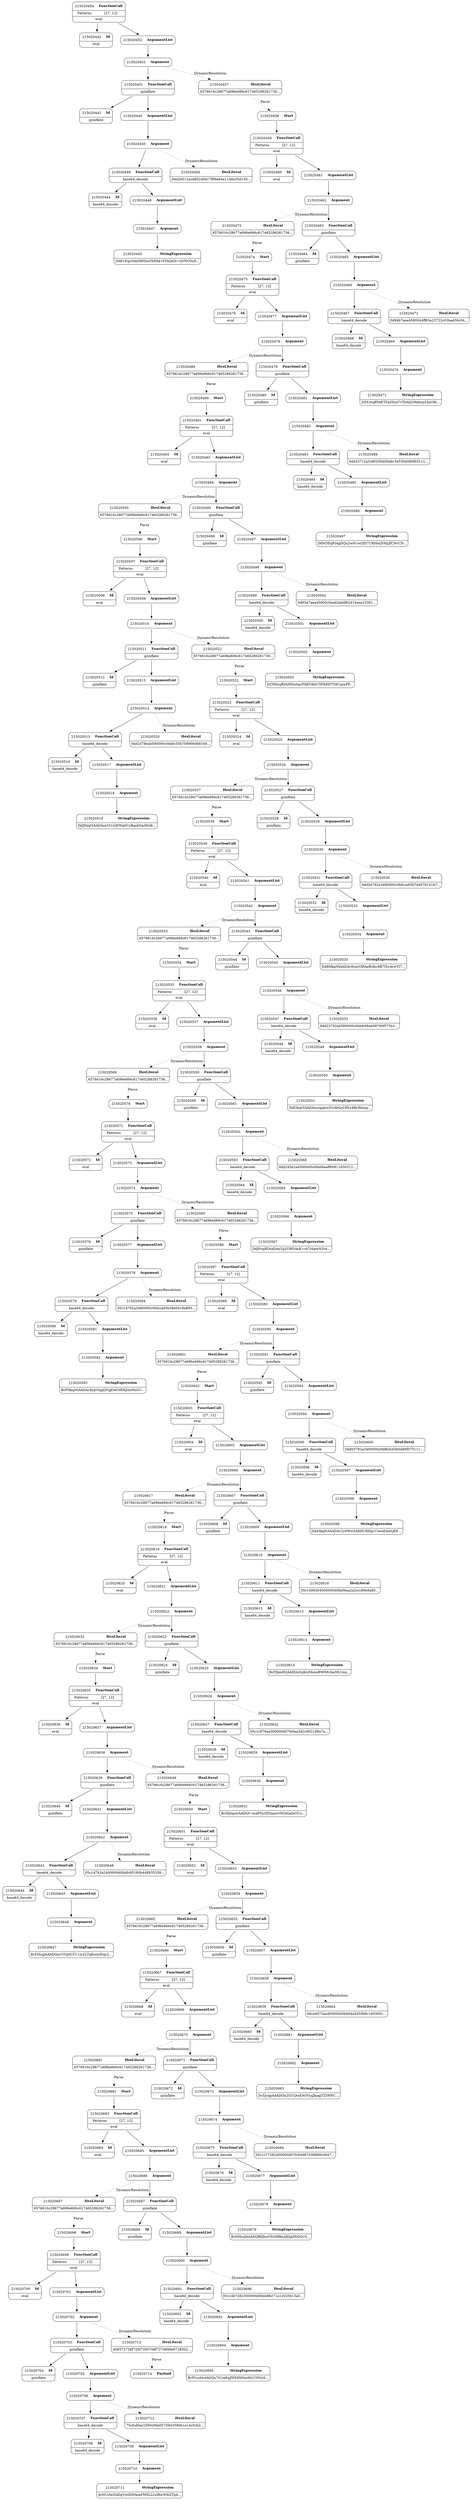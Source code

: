 digraph ast {
node [shape=none];
215020688 [label=<<TABLE border='1' cellspacing='0' cellpadding='10' style='rounded' ><TR><TD border='0'>215020688</TD><TD border='0'><B>Id</B></TD></TR><HR/><TR><TD border='0' cellpadding='5' colspan='2'>gzinflate</TD></TR></TABLE>>];
215020689 [label=<<TABLE border='1' cellspacing='0' cellpadding='10' style='rounded' ><TR><TD border='0'>215020689</TD><TD border='0'><B>ArgumentList</B></TD></TR></TABLE>>];
215020689 -> 215020690 [weight=2];
215020690 [label=<<TABLE border='1' cellspacing='0' cellpadding='10' style='rounded' ><TR><TD border='0'>215020690</TD><TD border='0'><B>Argument</B></TD></TR></TABLE>>];
215020690 -> 215020691 [weight=2];
215020690 -> 215020696 [style=dotted,label=DynamicResolution];
215020691 [label=<<TABLE border='1' cellspacing='0' cellpadding='10' style='rounded' ><TR><TD border='0'>215020691</TD><TD border='0'><B>FunctionCall</B></TD></TR><HR/><TR><TD border='0' cellpadding='5' colspan='2'>base64_decode</TD></TR></TABLE>>];
215020691 -> 215020692 [weight=2];
215020691 -> 215020693 [weight=2];
215020692 [label=<<TABLE border='1' cellspacing='0' cellpadding='10' style='rounded' ><TR><TD border='0'>215020692</TD><TD border='0'><B>Id</B></TD></TR><HR/><TR><TD border='0' cellpadding='5' colspan='2'>base64_decode</TD></TR></TABLE>>];
215020693 [label=<<TABLE border='1' cellspacing='0' cellpadding='10' style='rounded' ><TR><TD border='0'>215020693</TD><TD border='0'><B>ArgumentList</B></TD></TR></TABLE>>];
215020693 -> 215020694 [weight=2];
215020694 [label=<<TABLE border='1' cellspacing='0' cellpadding='10' style='rounded' ><TR><TD border='0'>215020694</TD><TD border='0'><B>Argument</B></TD></TR></TABLE>>];
215020694 -> 215020695 [weight=2];
215020695 [label=<<TABLE border='1' cellspacing='0' cellpadding='10' style='rounded' ><TR><TD border='0'>215020695</TD><TD border='0'><B>StringExpression</B></TD></TR><HR/><TR><TD border='0' cellpadding='5' colspan='2'>BcFLcoIwAADQu7iCcaEgJWE6XfAxiHyUSIGy6...</TD></TR></TABLE>>];
215020696 [label=<<TABLE border='1' cellspacing='0' cellpadding='10' style='rounded' ><TR><TD border='0'>215020696</TD><TD border='0'><B>HexLiteral</B></TD></TR><HR/><TR><TD border='0' cellpadding='5' colspan='2'>05c14b7282300000d0bbb88271a12025613a5...</TD></TR></TABLE>>];
215020697 [label=<<TABLE border='1' cellspacing='0' cellpadding='10' style='rounded' ><TR><TD border='0'>215020697</TD><TD border='0'><B>HexLiteral</B></TD></TR><HR/><TR><TD border='0' cellpadding='5' colspan='2'>6576616c28677a696e666c617465286261736...</TD></TR></TABLE>>];
215020697 -> 215020698 [style=dotted,label=Parse];
215020698 [label=<<TABLE border='1' cellspacing='0' cellpadding='10' style='rounded' ><TR><TD border='0'>215020698</TD><TD border='0'><B>Start</B></TD></TR></TABLE>>];
215020698 -> 215020699 [weight=2];
215020699 [label=<<TABLE border='1' cellspacing='0' cellpadding='10' style='rounded' ><TR><TD border='0'>215020699</TD><TD border='0'><B>FunctionCall</B></TD></TR><HR/><TR><TD border='0' cellpadding='5'>Patterns</TD><TD border='0' cellpadding='5'>[27, 12]</TD></TR><HR/><TR><TD border='0' cellpadding='5' colspan='2'>eval</TD></TR></TABLE>>];
215020699 -> 215020700 [weight=2];
215020699 -> 215020701 [weight=2];
215020700 [label=<<TABLE border='1' cellspacing='0' cellpadding='10' style='rounded' ><TR><TD border='0'>215020700</TD><TD border='0'><B>Id</B></TD></TR><HR/><TR><TD border='0' cellpadding='5' colspan='2'>eval</TD></TR></TABLE>>];
215020701 [label=<<TABLE border='1' cellspacing='0' cellpadding='10' style='rounded' ><TR><TD border='0'>215020701</TD><TD border='0'><B>ArgumentList</B></TD></TR></TABLE>>];
215020701 -> 215020702 [weight=2];
215020702 [label=<<TABLE border='1' cellspacing='0' cellpadding='10' style='rounded' ><TR><TD border='0'>215020702</TD><TD border='0'><B>Argument</B></TD></TR></TABLE>>];
215020702 -> 215020703 [weight=2];
215020702 -> 215020713 [style=dotted,label=DynamicResolution];
215020703 [label=<<TABLE border='1' cellspacing='0' cellpadding='10' style='rounded' ><TR><TD border='0'>215020703</TD><TD border='0'><B>FunctionCall</B></TD></TR><HR/><TR><TD border='0' cellpadding='5' colspan='2'>gzinflate</TD></TR></TABLE>>];
215020703 -> 215020704 [weight=2];
215020703 -> 215020705 [weight=2];
215020672 [label=<<TABLE border='1' cellspacing='0' cellpadding='10' style='rounded' ><TR><TD border='0'>215020672</TD><TD border='0'><B>Id</B></TD></TR><HR/><TR><TD border='0' cellpadding='5' colspan='2'>gzinflate</TD></TR></TABLE>>];
215020673 [label=<<TABLE border='1' cellspacing='0' cellpadding='10' style='rounded' ><TR><TD border='0'>215020673</TD><TD border='0'><B>ArgumentList</B></TD></TR></TABLE>>];
215020673 -> 215020674 [weight=2];
215020674 [label=<<TABLE border='1' cellspacing='0' cellpadding='10' style='rounded' ><TR><TD border='0'>215020674</TD><TD border='0'><B>Argument</B></TD></TR></TABLE>>];
215020674 -> 215020675 [weight=2];
215020674 -> 215020680 [style=dotted,label=DynamicResolution];
215020675 [label=<<TABLE border='1' cellspacing='0' cellpadding='10' style='rounded' ><TR><TD border='0'>215020675</TD><TD border='0'><B>FunctionCall</B></TD></TR><HR/><TR><TD border='0' cellpadding='5' colspan='2'>base64_decode</TD></TR></TABLE>>];
215020675 -> 215020676 [weight=2];
215020675 -> 215020677 [weight=2];
215020676 [label=<<TABLE border='1' cellspacing='0' cellpadding='10' style='rounded' ><TR><TD border='0'>215020676</TD><TD border='0'><B>Id</B></TD></TR><HR/><TR><TD border='0' cellpadding='5' colspan='2'>base64_decode</TD></TR></TABLE>>];
215020677 [label=<<TABLE border='1' cellspacing='0' cellpadding='10' style='rounded' ><TR><TD border='0'>215020677</TD><TD border='0'><B>ArgumentList</B></TD></TR></TABLE>>];
215020677 -> 215020678 [weight=2];
215020678 [label=<<TABLE border='1' cellspacing='0' cellpadding='10' style='rounded' ><TR><TD border='0'>215020678</TD><TD border='0'><B>Argument</B></TD></TR></TABLE>>];
215020678 -> 215020679 [weight=2];
215020679 [label=<<TABLE border='1' cellspacing='0' cellpadding='10' style='rounded' ><TR><TD border='0'>215020679</TD><TD border='0'><B>StringExpression</B></TD></TR><HR/><TR><TD border='0' cellpadding='5' colspan='2'>BcHHcoJAAADQf8lJhwOIuMBkcljKIgiMiDQvG...</TD></TR></TABLE>>];
215020680 [label=<<TABLE border='1' cellspacing='0' cellpadding='10' style='rounded' ><TR><TD border='0'>215020680</TD><TD border='0'><B>HexLiteral</B></TD></TR><HR/><TR><TD border='0' cellpadding='5' colspan='2'>05c1c77282400000d07fc949870388b8c0647...</TD></TR></TABLE>>];
215020681 [label=<<TABLE border='1' cellspacing='0' cellpadding='10' style='rounded' ><TR><TD border='0'>215020681</TD><TD border='0'><B>HexLiteral</B></TD></TR><HR/><TR><TD border='0' cellpadding='5' colspan='2'>6576616c28677a696e666c617465286261736...</TD></TR></TABLE>>];
215020681 -> 215020682 [style=dotted,label=Parse];
215020682 [label=<<TABLE border='1' cellspacing='0' cellpadding='10' style='rounded' ><TR><TD border='0'>215020682</TD><TD border='0'><B>Start</B></TD></TR></TABLE>>];
215020682 -> 215020683 [weight=2];
215020683 [label=<<TABLE border='1' cellspacing='0' cellpadding='10' style='rounded' ><TR><TD border='0'>215020683</TD><TD border='0'><B>FunctionCall</B></TD></TR><HR/><TR><TD border='0' cellpadding='5'>Patterns</TD><TD border='0' cellpadding='5'>[27, 12]</TD></TR><HR/><TR><TD border='0' cellpadding='5' colspan='2'>eval</TD></TR></TABLE>>];
215020683 -> 215020684 [weight=2];
215020683 -> 215020685 [weight=2];
215020684 [label=<<TABLE border='1' cellspacing='0' cellpadding='10' style='rounded' ><TR><TD border='0'>215020684</TD><TD border='0'><B>Id</B></TD></TR><HR/><TR><TD border='0' cellpadding='5' colspan='2'>eval</TD></TR></TABLE>>];
215020685 [label=<<TABLE border='1' cellspacing='0' cellpadding='10' style='rounded' ><TR><TD border='0'>215020685</TD><TD border='0'><B>ArgumentList</B></TD></TR></TABLE>>];
215020685 -> 215020686 [weight=2];
215020686 [label=<<TABLE border='1' cellspacing='0' cellpadding='10' style='rounded' ><TR><TD border='0'>215020686</TD><TD border='0'><B>Argument</B></TD></TR></TABLE>>];
215020686 -> 215020687 [weight=2];
215020686 -> 215020697 [style=dotted,label=DynamicResolution];
215020687 [label=<<TABLE border='1' cellspacing='0' cellpadding='10' style='rounded' ><TR><TD border='0'>215020687</TD><TD border='0'><B>FunctionCall</B></TD></TR><HR/><TR><TD border='0' cellpadding='5' colspan='2'>gzinflate</TD></TR></TABLE>>];
215020687 -> 215020688 [weight=2];
215020687 -> 215020689 [weight=2];
215020704 [label=<<TABLE border='1' cellspacing='0' cellpadding='10' style='rounded' ><TR><TD border='0'>215020704</TD><TD border='0'><B>Id</B></TD></TR><HR/><TR><TD border='0' cellpadding='5' colspan='2'>gzinflate</TD></TR></TABLE>>];
215020705 [label=<<TABLE border='1' cellspacing='0' cellpadding='10' style='rounded' ><TR><TD border='0'>215020705</TD><TD border='0'><B>ArgumentList</B></TD></TR></TABLE>>];
215020705 -> 215020706 [weight=2];
215020706 [label=<<TABLE border='1' cellspacing='0' cellpadding='10' style='rounded' ><TR><TD border='0'>215020706</TD><TD border='0'><B>Argument</B></TD></TR></TABLE>>];
215020706 -> 215020707 [weight=2];
215020706 -> 215020712 [style=dotted,label=DynamicResolution];
215020707 [label=<<TABLE border='1' cellspacing='0' cellpadding='10' style='rounded' ><TR><TD border='0'>215020707</TD><TD border='0'><B>FunctionCall</B></TD></TR><HR/><TR><TD border='0' cellpadding='5' colspan='2'>base64_decode</TD></TR></TABLE>>];
215020707 -> 215020708 [weight=2];
215020707 -> 215020709 [weight=2];
215020708 [label=<<TABLE border='1' cellspacing='0' cellpadding='10' style='rounded' ><TR><TD border='0'>215020708</TD><TD border='0'><B>Id</B></TD></TR><HR/><TR><TD border='0' cellpadding='5' colspan='2'>base64_decode</TD></TR></TABLE>>];
215020709 [label=<<TABLE border='1' cellspacing='0' cellpadding='10' style='rounded' ><TR><TD border='0'>215020709</TD><TD border='0'><B>ArgumentList</B></TD></TR></TABLE>>];
215020709 -> 215020710 [weight=2];
215020710 [label=<<TABLE border='1' cellspacing='0' cellpadding='10' style='rounded' ><TR><TD border='0'>215020710</TD><TD border='0'><B>Argument</B></TD></TR></TABLE>>];
215020710 -> 215020711 [weight=2];
215020711 [label=<<TABLE border='1' cellspacing='0' cellpadding='10' style='rounded' ><TR><TD border='0'>215020711</TD><TD border='0'><B>StringExpression</B></TD></TR><HR/><TR><TD border='0' cellpadding='5' colspan='2'>dcNCsIwDADgVwlDWAseFMXLLruIRwW9iZTp4...</TD></TR></TABLE>>];
215020712 [label=<<TABLE border='1' cellspacing='0' cellpadding='10' style='rounded' ><TR><TD border='0'>215020712</TD><TD border='0'><B>HexLiteral</B></TD></TR><HR/><TR><TD border='0' cellpadding='5' colspan='2'>75cfcd0ac2300c00e0570943580b1e14c5cb2...</TD></TR></TABLE>>];
215020713 [label=<<TABLE border='1' cellspacing='0' cellpadding='10' style='rounded' ><TR><TD border='0'>215020713</TD><TD border='0'><B>HexLiteral</B></TD></TR><HR/><TR><TD border='0' cellpadding='5' colspan='2'>406572726f725f7265706f7274696e6728302...</TD></TR></TABLE>>];
215020713 -> 215020714 [style=dotted,label=Parse];
215020714 [label=<<TABLE border='1' cellspacing='0' cellpadding='10' style='rounded' ><TR><TD border='0'>215020714</TD><TD border='0'><B>Payload</B></TD></TR></TABLE>>];
215020624 [label=<<TABLE border='1' cellspacing='0' cellpadding='10' style='rounded' ><TR><TD border='0'>215020624</TD><TD border='0'><B>Id</B></TD></TR><HR/><TR><TD border='0' cellpadding='5' colspan='2'>gzinflate</TD></TR></TABLE>>];
215020625 [label=<<TABLE border='1' cellspacing='0' cellpadding='10' style='rounded' ><TR><TD border='0'>215020625</TD><TD border='0'><B>ArgumentList</B></TD></TR></TABLE>>];
215020625 -> 215020626 [weight=2];
215020626 [label=<<TABLE border='1' cellspacing='0' cellpadding='10' style='rounded' ><TR><TD border='0'>215020626</TD><TD border='0'><B>Argument</B></TD></TR></TABLE>>];
215020626 -> 215020627 [weight=2];
215020626 -> 215020632 [style=dotted,label=DynamicResolution];
215020627 [label=<<TABLE border='1' cellspacing='0' cellpadding='10' style='rounded' ><TR><TD border='0'>215020627</TD><TD border='0'><B>FunctionCall</B></TD></TR><HR/><TR><TD border='0' cellpadding='5' colspan='2'>base64_decode</TD></TR></TABLE>>];
215020627 -> 215020628 [weight=2];
215020627 -> 215020629 [weight=2];
215020628 [label=<<TABLE border='1' cellspacing='0' cellpadding='10' style='rounded' ><TR><TD border='0'>215020628</TD><TD border='0'><B>Id</B></TD></TR><HR/><TR><TD border='0' cellpadding='5' colspan='2'>base64_decode</TD></TR></TABLE>>];
215020629 [label=<<TABLE border='1' cellspacing='0' cellpadding='10' style='rounded' ><TR><TD border='0'>215020629</TD><TD border='0'><B>ArgumentList</B></TD></TR></TABLE>>];
215020629 -> 215020630 [weight=2];
215020630 [label=<<TABLE border='1' cellspacing='0' cellpadding='10' style='rounded' ><TR><TD border='0'>215020630</TD><TD border='0'><B>Argument</B></TD></TR></TABLE>>];
215020630 -> 215020631 [weight=2];
215020631 [label=<<TABLE border='1' cellspacing='0' cellpadding='10' style='rounded' ><TR><TD border='0'>215020631</TD><TD border='0'><B>StringExpression</B></TD></TR><HR/><TR><TD border='0' cellpadding='5' colspan='2'>BcHJdqowAADQf+mqPSyQIYinpws0GAQqIoOUz...</TD></TR></TABLE>>];
215020632 [label=<<TABLE border='1' cellspacing='0' cellpadding='10' style='rounded' ><TR><TD border='0'>215020632</TD><TD border='0'><B>HexLiteral</B></TD></TR><HR/><TR><TD border='0' cellpadding='5' colspan='2'>05c1c976aa300000d07fe9aa3d2c902188a7a...</TD></TR></TABLE>>];
215020633 [label=<<TABLE border='1' cellspacing='0' cellpadding='10' style='rounded' ><TR><TD border='0'>215020633</TD><TD border='0'><B>HexLiteral</B></TD></TR><HR/><TR><TD border='0' cellpadding='5' colspan='2'>6576616c28677a696e666c617465286261736...</TD></TR></TABLE>>];
215020633 -> 215020634 [style=dotted,label=Parse];
215020634 [label=<<TABLE border='1' cellspacing='0' cellpadding='10' style='rounded' ><TR><TD border='0'>215020634</TD><TD border='0'><B>Start</B></TD></TR></TABLE>>];
215020634 -> 215020635 [weight=2];
215020635 [label=<<TABLE border='1' cellspacing='0' cellpadding='10' style='rounded' ><TR><TD border='0'>215020635</TD><TD border='0'><B>FunctionCall</B></TD></TR><HR/><TR><TD border='0' cellpadding='5'>Patterns</TD><TD border='0' cellpadding='5'>[27, 12]</TD></TR><HR/><TR><TD border='0' cellpadding='5' colspan='2'>eval</TD></TR></TABLE>>];
215020635 -> 215020636 [weight=2];
215020635 -> 215020637 [weight=2];
215020636 [label=<<TABLE border='1' cellspacing='0' cellpadding='10' style='rounded' ><TR><TD border='0'>215020636</TD><TD border='0'><B>Id</B></TD></TR><HR/><TR><TD border='0' cellpadding='5' colspan='2'>eval</TD></TR></TABLE>>];
215020637 [label=<<TABLE border='1' cellspacing='0' cellpadding='10' style='rounded' ><TR><TD border='0'>215020637</TD><TD border='0'><B>ArgumentList</B></TD></TR></TABLE>>];
215020637 -> 215020638 [weight=2];
215020638 [label=<<TABLE border='1' cellspacing='0' cellpadding='10' style='rounded' ><TR><TD border='0'>215020638</TD><TD border='0'><B>Argument</B></TD></TR></TABLE>>];
215020638 -> 215020639 [weight=2];
215020638 -> 215020649 [style=dotted,label=DynamicResolution];
215020639 [label=<<TABLE border='1' cellspacing='0' cellpadding='10' style='rounded' ><TR><TD border='0'>215020639</TD><TD border='0'><B>FunctionCall</B></TD></TR><HR/><TR><TD border='0' cellpadding='5' colspan='2'>gzinflate</TD></TR></TABLE>>];
215020639 -> 215020640 [weight=2];
215020639 -> 215020641 [weight=2];
215020608 [label=<<TABLE border='1' cellspacing='0' cellpadding='10' style='rounded' ><TR><TD border='0'>215020608</TD><TD border='0'><B>Id</B></TD></TR><HR/><TR><TD border='0' cellpadding='5' colspan='2'>gzinflate</TD></TR></TABLE>>];
215020609 [label=<<TABLE border='1' cellspacing='0' cellpadding='10' style='rounded' ><TR><TD border='0'>215020609</TD><TD border='0'><B>ArgumentList</B></TD></TR></TABLE>>];
215020609 -> 215020610 [weight=2];
215020610 [label=<<TABLE border='1' cellspacing='0' cellpadding='10' style='rounded' ><TR><TD border='0'>215020610</TD><TD border='0'><B>Argument</B></TD></TR></TABLE>>];
215020610 -> 215020611 [weight=2];
215020610 -> 215020616 [style=dotted,label=DynamicResolution];
215020611 [label=<<TABLE border='1' cellspacing='0' cellpadding='10' style='rounded' ><TR><TD border='0'>215020611</TD><TD border='0'><B>FunctionCall</B></TD></TR><HR/><TR><TD border='0' cellpadding='5' colspan='2'>base64_decode</TD></TR></TABLE>>];
215020611 -> 215020612 [weight=2];
215020611 -> 215020613 [weight=2];
215020612 [label=<<TABLE border='1' cellspacing='0' cellpadding='10' style='rounded' ><TR><TD border='0'>215020612</TD><TD border='0'><B>Id</B></TD></TR><HR/><TR><TD border='0' cellpadding='5' colspan='2'>base64_decode</TD></TR></TABLE>>];
215020613 [label=<<TABLE border='1' cellspacing='0' cellpadding='10' style='rounded' ><TR><TD border='0'>215020613</TD><TD border='0'><B>ArgumentList</B></TD></TR></TABLE>>];
215020613 -> 215020614 [weight=2];
215020614 [label=<<TABLE border='1' cellspacing='0' cellpadding='10' style='rounded' ><TR><TD border='0'>215020614</TD><TD border='0'><B>Argument</B></TD></TR></TABLE>>];
215020614 -> 215020615 [weight=2];
215020615 [label=<<TABLE border='1' cellspacing='0' cellpadding='10' style='rounded' ><TR><TD border='0'>215020615</TD><TD border='0'><B>StringExpression</B></TD></TR><HR/><TR><TD border='0' cellpadding='5' colspan='2'>BcFJkmRQAADQuSqKizMieioBWlMvlkaNh1my...</TD></TR></TABLE>>];
215020616 [label=<<TABLE border='1' cellspacing='0' cellpadding='10' style='rounded' ><TR><TD border='0'>215020616</TD><TD border='0'><B>HexLiteral</B></TD></TR><HR/><TR><TD border='0' cellpadding='5' colspan='2'>05c1499264500000d0bbf4aa2a2ccc89e8a80...</TD></TR></TABLE>>];
215020617 [label=<<TABLE border='1' cellspacing='0' cellpadding='10' style='rounded' ><TR><TD border='0'>215020617</TD><TD border='0'><B>HexLiteral</B></TD></TR><HR/><TR><TD border='0' cellpadding='5' colspan='2'>6576616c28677a696e666c617465286261736...</TD></TR></TABLE>>];
215020617 -> 215020618 [style=dotted,label=Parse];
215020618 [label=<<TABLE border='1' cellspacing='0' cellpadding='10' style='rounded' ><TR><TD border='0'>215020618</TD><TD border='0'><B>Start</B></TD></TR></TABLE>>];
215020618 -> 215020619 [weight=2];
215020619 [label=<<TABLE border='1' cellspacing='0' cellpadding='10' style='rounded' ><TR><TD border='0'>215020619</TD><TD border='0'><B>FunctionCall</B></TD></TR><HR/><TR><TD border='0' cellpadding='5'>Patterns</TD><TD border='0' cellpadding='5'>[27, 12]</TD></TR><HR/><TR><TD border='0' cellpadding='5' colspan='2'>eval</TD></TR></TABLE>>];
215020619 -> 215020620 [weight=2];
215020619 -> 215020621 [weight=2];
215020620 [label=<<TABLE border='1' cellspacing='0' cellpadding='10' style='rounded' ><TR><TD border='0'>215020620</TD><TD border='0'><B>Id</B></TD></TR><HR/><TR><TD border='0' cellpadding='5' colspan='2'>eval</TD></TR></TABLE>>];
215020621 [label=<<TABLE border='1' cellspacing='0' cellpadding='10' style='rounded' ><TR><TD border='0'>215020621</TD><TD border='0'><B>ArgumentList</B></TD></TR></TABLE>>];
215020621 -> 215020622 [weight=2];
215020622 [label=<<TABLE border='1' cellspacing='0' cellpadding='10' style='rounded' ><TR><TD border='0'>215020622</TD><TD border='0'><B>Argument</B></TD></TR></TABLE>>];
215020622 -> 215020623 [weight=2];
215020622 -> 215020633 [style=dotted,label=DynamicResolution];
215020623 [label=<<TABLE border='1' cellspacing='0' cellpadding='10' style='rounded' ><TR><TD border='0'>215020623</TD><TD border='0'><B>FunctionCall</B></TD></TR><HR/><TR><TD border='0' cellpadding='5' colspan='2'>gzinflate</TD></TR></TABLE>>];
215020623 -> 215020624 [weight=2];
215020623 -> 215020625 [weight=2];
215020656 [label=<<TABLE border='1' cellspacing='0' cellpadding='10' style='rounded' ><TR><TD border='0'>215020656</TD><TD border='0'><B>Id</B></TD></TR><HR/><TR><TD border='0' cellpadding='5' colspan='2'>gzinflate</TD></TR></TABLE>>];
215020657 [label=<<TABLE border='1' cellspacing='0' cellpadding='10' style='rounded' ><TR><TD border='0'>215020657</TD><TD border='0'><B>ArgumentList</B></TD></TR></TABLE>>];
215020657 -> 215020658 [weight=2];
215020658 [label=<<TABLE border='1' cellspacing='0' cellpadding='10' style='rounded' ><TR><TD border='0'>215020658</TD><TD border='0'><B>Argument</B></TD></TR></TABLE>>];
215020658 -> 215020659 [weight=2];
215020658 -> 215020664 [style=dotted,label=DynamicResolution];
215020659 [label=<<TABLE border='1' cellspacing='0' cellpadding='10' style='rounded' ><TR><TD border='0'>215020659</TD><TD border='0'><B>FunctionCall</B></TD></TR><HR/><TR><TD border='0' cellpadding='5' colspan='2'>base64_decode</TD></TR></TABLE>>];
215020659 -> 215020660 [weight=2];
215020659 -> 215020661 [weight=2];
215020660 [label=<<TABLE border='1' cellspacing='0' cellpadding='10' style='rounded' ><TR><TD border='0'>215020660</TD><TD border='0'><B>Id</B></TD></TR><HR/><TR><TD border='0' cellpadding='5' colspan='2'>base64_decode</TD></TR></TABLE>>];
215020661 [label=<<TABLE border='1' cellspacing='0' cellpadding='10' style='rounded' ><TR><TD border='0'>215020661</TD><TD border='0'><B>ArgumentList</B></TD></TR></TABLE>>];
215020661 -> 215020662 [weight=2];
215020662 [label=<<TABLE border='1' cellspacing='0' cellpadding='10' style='rounded' ><TR><TD border='0'>215020662</TD><TD border='0'><B>Argument</B></TD></TR></TABLE>>];
215020662 -> 215020663 [weight=2];
215020663 [label=<<TABLE border='1' cellspacing='0' cellpadding='10' style='rounded' ><TR><TD border='0'>215020663</TD><TD border='0'><B>StringExpression</B></TD></TR><HR/><TR><TD border='0' cellpadding='5' colspan='2'>Dc5JcqpAAADQu2Sl1QtsEAOVygJkagjTZ5RNC...</TD></TR></TABLE>>];
215020664 [label=<<TABLE border='1' cellspacing='0' cellpadding='10' style='rounded' ><TR><TD border='0'>215020664</TD><TD border='0'><B>HexLiteral</B></TD></TR><HR/><TR><TD border='0' cellpadding='5' colspan='2'>0dce4972aa400000d0bb64a5d50b6c100395c...</TD></TR></TABLE>>];
215020665 [label=<<TABLE border='1' cellspacing='0' cellpadding='10' style='rounded' ><TR><TD border='0'>215020665</TD><TD border='0'><B>HexLiteral</B></TD></TR><HR/><TR><TD border='0' cellpadding='5' colspan='2'>6576616c28677a696e666c617465286261736...</TD></TR></TABLE>>];
215020665 -> 215020666 [style=dotted,label=Parse];
215020666 [label=<<TABLE border='1' cellspacing='0' cellpadding='10' style='rounded' ><TR><TD border='0'>215020666</TD><TD border='0'><B>Start</B></TD></TR></TABLE>>];
215020666 -> 215020667 [weight=2];
215020667 [label=<<TABLE border='1' cellspacing='0' cellpadding='10' style='rounded' ><TR><TD border='0'>215020667</TD><TD border='0'><B>FunctionCall</B></TD></TR><HR/><TR><TD border='0' cellpadding='5'>Patterns</TD><TD border='0' cellpadding='5'>[27, 12]</TD></TR><HR/><TR><TD border='0' cellpadding='5' colspan='2'>eval</TD></TR></TABLE>>];
215020667 -> 215020668 [weight=2];
215020667 -> 215020669 [weight=2];
215020668 [label=<<TABLE border='1' cellspacing='0' cellpadding='10' style='rounded' ><TR><TD border='0'>215020668</TD><TD border='0'><B>Id</B></TD></TR><HR/><TR><TD border='0' cellpadding='5' colspan='2'>eval</TD></TR></TABLE>>];
215020669 [label=<<TABLE border='1' cellspacing='0' cellpadding='10' style='rounded' ><TR><TD border='0'>215020669</TD><TD border='0'><B>ArgumentList</B></TD></TR></TABLE>>];
215020669 -> 215020670 [weight=2];
215020670 [label=<<TABLE border='1' cellspacing='0' cellpadding='10' style='rounded' ><TR><TD border='0'>215020670</TD><TD border='0'><B>Argument</B></TD></TR></TABLE>>];
215020670 -> 215020671 [weight=2];
215020670 -> 215020681 [style=dotted,label=DynamicResolution];
215020671 [label=<<TABLE border='1' cellspacing='0' cellpadding='10' style='rounded' ><TR><TD border='0'>215020671</TD><TD border='0'><B>FunctionCall</B></TD></TR><HR/><TR><TD border='0' cellpadding='5' colspan='2'>gzinflate</TD></TR></TABLE>>];
215020671 -> 215020672 [weight=2];
215020671 -> 215020673 [weight=2];
215020640 [label=<<TABLE border='1' cellspacing='0' cellpadding='10' style='rounded' ><TR><TD border='0'>215020640</TD><TD border='0'><B>Id</B></TD></TR><HR/><TR><TD border='0' cellpadding='5' colspan='2'>gzinflate</TD></TR></TABLE>>];
215020641 [label=<<TABLE border='1' cellspacing='0' cellpadding='10' style='rounded' ><TR><TD border='0'>215020641</TD><TD border='0'><B>ArgumentList</B></TD></TR></TABLE>>];
215020641 -> 215020642 [weight=2];
215020642 [label=<<TABLE border='1' cellspacing='0' cellpadding='10' style='rounded' ><TR><TD border='0'>215020642</TD><TD border='0'><B>Argument</B></TD></TR></TABLE>>];
215020642 -> 215020643 [weight=2];
215020642 -> 215020648 [style=dotted,label=DynamicResolution];
215020643 [label=<<TABLE border='1' cellspacing='0' cellpadding='10' style='rounded' ><TR><TD border='0'>215020643</TD><TD border='0'><B>FunctionCall</B></TD></TR><HR/><TR><TD border='0' cellpadding='5' colspan='2'>base64_decode</TD></TR></TABLE>>];
215020643 -> 215020644 [weight=2];
215020643 -> 215020645 [weight=2];
215020644 [label=<<TABLE border='1' cellspacing='0' cellpadding='10' style='rounded' ><TR><TD border='0'>215020644</TD><TD border='0'><B>Id</B></TD></TR><HR/><TR><TD border='0' cellpadding='5' colspan='2'>base64_decode</TD></TR></TABLE>>];
215020645 [label=<<TABLE border='1' cellspacing='0' cellpadding='10' style='rounded' ><TR><TD border='0'>215020645</TD><TD border='0'><B>ArgumentList</B></TD></TR></TABLE>>];
215020645 -> 215020646 [weight=2];
215020646 [label=<<TABLE border='1' cellspacing='0' cellpadding='10' style='rounded' ><TR><TD border='0'>215020646</TD><TD border='0'><B>Argument</B></TD></TR></TABLE>>];
215020646 -> 215020647 [weight=2];
215020647 [label=<<TABLE border='1' cellspacing='0' cellpadding='10' style='rounded' ><TR><TD border='0'>215020647</TD><TD border='0'><B>StringExpression</B></TD></TR><HR/><TR><TD border='0' cellpadding='5' colspan='2'>BcFHsqJAAADQuyVFgtEiTU1iyZLTqKwmWqy2...</TD></TR></TABLE>>];
215020648 [label=<<TABLE border='1' cellspacing='0' cellpadding='10' style='rounded' ><TR><TD border='0'>215020648</TD><TD border='0'><B>HexLiteral</B></TD></TR><HR/><TR><TD border='0' cellpadding='5' colspan='2'>05c147b2a2400000d0bbfc95160b448935358...</TD></TR></TABLE>>];
215020649 [label=<<TABLE border='1' cellspacing='0' cellpadding='10' style='rounded' ><TR><TD border='0'>215020649</TD><TD border='0'><B>HexLiteral</B></TD></TR><HR/><TR><TD border='0' cellpadding='5' colspan='2'>6576616c28677a696e666c617465286261736...</TD></TR></TABLE>>];
215020649 -> 215020650 [style=dotted,label=Parse];
215020650 [label=<<TABLE border='1' cellspacing='0' cellpadding='10' style='rounded' ><TR><TD border='0'>215020650</TD><TD border='0'><B>Start</B></TD></TR></TABLE>>];
215020650 -> 215020651 [weight=2];
215020651 [label=<<TABLE border='1' cellspacing='0' cellpadding='10' style='rounded' ><TR><TD border='0'>215020651</TD><TD border='0'><B>FunctionCall</B></TD></TR><HR/><TR><TD border='0' cellpadding='5'>Patterns</TD><TD border='0' cellpadding='5'>[27, 12]</TD></TR><HR/><TR><TD border='0' cellpadding='5' colspan='2'>eval</TD></TR></TABLE>>];
215020651 -> 215020652 [weight=2];
215020651 -> 215020653 [weight=2];
215020652 [label=<<TABLE border='1' cellspacing='0' cellpadding='10' style='rounded' ><TR><TD border='0'>215020652</TD><TD border='0'><B>Id</B></TD></TR><HR/><TR><TD border='0' cellpadding='5' colspan='2'>eval</TD></TR></TABLE>>];
215020653 [label=<<TABLE border='1' cellspacing='0' cellpadding='10' style='rounded' ><TR><TD border='0'>215020653</TD><TD border='0'><B>ArgumentList</B></TD></TR></TABLE>>];
215020653 -> 215020654 [weight=2];
215020654 [label=<<TABLE border='1' cellspacing='0' cellpadding='10' style='rounded' ><TR><TD border='0'>215020654</TD><TD border='0'><B>Argument</B></TD></TR></TABLE>>];
215020654 -> 215020655 [weight=2];
215020654 -> 215020665 [style=dotted,label=DynamicResolution];
215020655 [label=<<TABLE border='1' cellspacing='0' cellpadding='10' style='rounded' ><TR><TD border='0'>215020655</TD><TD border='0'><B>FunctionCall</B></TD></TR><HR/><TR><TD border='0' cellpadding='5' colspan='2'>gzinflate</TD></TR></TABLE>>];
215020655 -> 215020656 [weight=2];
215020655 -> 215020657 [weight=2];
215020560 [label=<<TABLE border='1' cellspacing='0' cellpadding='10' style='rounded' ><TR><TD border='0'>215020560</TD><TD border='0'><B>Id</B></TD></TR><HR/><TR><TD border='0' cellpadding='5' colspan='2'>gzinflate</TD></TR></TABLE>>];
215020561 [label=<<TABLE border='1' cellspacing='0' cellpadding='10' style='rounded' ><TR><TD border='0'>215020561</TD><TD border='0'><B>ArgumentList</B></TD></TR></TABLE>>];
215020561 -> 215020562 [weight=2];
215020562 [label=<<TABLE border='1' cellspacing='0' cellpadding='10' style='rounded' ><TR><TD border='0'>215020562</TD><TD border='0'><B>Argument</B></TD></TR></TABLE>>];
215020562 -> 215020563 [weight=2];
215020562 -> 215020568 [style=dotted,label=DynamicResolution];
215020563 [label=<<TABLE border='1' cellspacing='0' cellpadding='10' style='rounded' ><TR><TD border='0'>215020563</TD><TD border='0'><B>FunctionCall</B></TD></TR><HR/><TR><TD border='0' cellpadding='5' colspan='2'>base64_decode</TD></TR></TABLE>>];
215020563 -> 215020564 [weight=2];
215020563 -> 215020565 [weight=2];
215020564 [label=<<TABLE border='1' cellspacing='0' cellpadding='10' style='rounded' ><TR><TD border='0'>215020564</TD><TD border='0'><B>Id</B></TD></TR><HR/><TR><TD border='0' cellpadding='5' colspan='2'>base64_decode</TD></TR></TABLE>>];
215020565 [label=<<TABLE border='1' cellspacing='0' cellpadding='10' style='rounded' ><TR><TD border='0'>215020565</TD><TD border='0'><B>ArgumentList</B></TD></TR></TABLE>>];
215020565 -> 215020566 [weight=2];
215020566 [label=<<TABLE border='1' cellspacing='0' cellpadding='10' style='rounded' ><TR><TD border='0'>215020566</TD><TD border='0'><B>Argument</B></TD></TR></TABLE>>];
215020566 -> 215020567 [weight=2];
215020567 [label=<<TABLE border='1' cellspacing='0' cellpadding='10' style='rounded' ><TR><TD border='0'>215020567</TD><TD border='0'><B>StringExpression</B></TD></TR><HR/><TR><TD border='0' cellpadding='5' colspan='2'>DdJFsqRYAADAuTq2CBFlAxK+rh7rbpwN2t4...</TD></TR></TABLE>>];
215020568 [label=<<TABLE border='1' cellspacing='0' cellpadding='10' style='rounded' ><TR><TD border='0'>215020568</TD><TD border='0'><B>HexLiteral</B></TD></TR><HR/><TR><TD border='0' cellpadding='5' colspan='2'>0dd245b2a4580000c0bbf4eaff60811650312...</TD></TR></TABLE>>];
215020569 [label=<<TABLE border='1' cellspacing='0' cellpadding='10' style='rounded' ><TR><TD border='0'>215020569</TD><TD border='0'><B>HexLiteral</B></TD></TR><HR/><TR><TD border='0' cellpadding='5' colspan='2'>6576616c28677a696e666c617465286261736...</TD></TR></TABLE>>];
215020569 -> 215020570 [style=dotted,label=Parse];
215020570 [label=<<TABLE border='1' cellspacing='0' cellpadding='10' style='rounded' ><TR><TD border='0'>215020570</TD><TD border='0'><B>Start</B></TD></TR></TABLE>>];
215020570 -> 215020571 [weight=2];
215020571 [label=<<TABLE border='1' cellspacing='0' cellpadding='10' style='rounded' ><TR><TD border='0'>215020571</TD><TD border='0'><B>FunctionCall</B></TD></TR><HR/><TR><TD border='0' cellpadding='5'>Patterns</TD><TD border='0' cellpadding='5'>[27, 12]</TD></TR><HR/><TR><TD border='0' cellpadding='5' colspan='2'>eval</TD></TR></TABLE>>];
215020571 -> 215020572 [weight=2];
215020571 -> 215020573 [weight=2];
215020572 [label=<<TABLE border='1' cellspacing='0' cellpadding='10' style='rounded' ><TR><TD border='0'>215020572</TD><TD border='0'><B>Id</B></TD></TR><HR/><TR><TD border='0' cellpadding='5' colspan='2'>eval</TD></TR></TABLE>>];
215020573 [label=<<TABLE border='1' cellspacing='0' cellpadding='10' style='rounded' ><TR><TD border='0'>215020573</TD><TD border='0'><B>ArgumentList</B></TD></TR></TABLE>>];
215020573 -> 215020574 [weight=2];
215020574 [label=<<TABLE border='1' cellspacing='0' cellpadding='10' style='rounded' ><TR><TD border='0'>215020574</TD><TD border='0'><B>Argument</B></TD></TR></TABLE>>];
215020574 -> 215020575 [weight=2];
215020574 -> 215020585 [style=dotted,label=DynamicResolution];
215020575 [label=<<TABLE border='1' cellspacing='0' cellpadding='10' style='rounded' ><TR><TD border='0'>215020575</TD><TD border='0'><B>FunctionCall</B></TD></TR><HR/><TR><TD border='0' cellpadding='5' colspan='2'>gzinflate</TD></TR></TABLE>>];
215020575 -> 215020576 [weight=2];
215020575 -> 215020577 [weight=2];
215020544 [label=<<TABLE border='1' cellspacing='0' cellpadding='10' style='rounded' ><TR><TD border='0'>215020544</TD><TD border='0'><B>Id</B></TD></TR><HR/><TR><TD border='0' cellpadding='5' colspan='2'>gzinflate</TD></TR></TABLE>>];
215020545 [label=<<TABLE border='1' cellspacing='0' cellpadding='10' style='rounded' ><TR><TD border='0'>215020545</TD><TD border='0'><B>ArgumentList</B></TD></TR></TABLE>>];
215020545 -> 215020546 [weight=2];
215020546 [label=<<TABLE border='1' cellspacing='0' cellpadding='10' style='rounded' ><TR><TD border='0'>215020546</TD><TD border='0'><B>Argument</B></TD></TR></TABLE>>];
215020546 -> 215020547 [weight=2];
215020546 -> 215020552 [style=dotted,label=DynamicResolution];
215020547 [label=<<TABLE border='1' cellspacing='0' cellpadding='10' style='rounded' ><TR><TD border='0'>215020547</TD><TD border='0'><B>FunctionCall</B></TD></TR><HR/><TR><TD border='0' cellpadding='5' colspan='2'>base64_decode</TD></TR></TABLE>>];
215020547 -> 215020548 [weight=2];
215020547 -> 215020549 [weight=2];
215020548 [label=<<TABLE border='1' cellspacing='0' cellpadding='10' style='rounded' ><TR><TD border='0'>215020548</TD><TD border='0'><B>Id</B></TD></TR><HR/><TR><TD border='0' cellpadding='5' colspan='2'>base64_decode</TD></TR></TABLE>>];
215020549 [label=<<TABLE border='1' cellspacing='0' cellpadding='10' style='rounded' ><TR><TD border='0'>215020549</TD><TD border='0'><B>ArgumentList</B></TD></TR></TABLE>>];
215020549 -> 215020550 [weight=2];
215020550 [label=<<TABLE border='1' cellspacing='0' cellpadding='10' style='rounded' ><TR><TD border='0'>215020550</TD><TD border='0'><B>Argument</B></TD></TR></TABLE>>];
215020550 -> 215020551 [weight=2];
215020551 [label=<<TABLE border='1' cellspacing='0' cellpadding='10' style='rounded' ><TR><TD border='0'>215020551</TD><TD border='0'><B>StringExpression</B></TD></TR><HR/><TR><TD border='0' cellpadding='5' colspan='2'>DdI3kqtYAADAuxopghwD1dbGyC8Ex4ByRbmg...</TD></TR></TABLE>>];
215020552 [label=<<TABLE border='1' cellspacing='0' cellpadding='10' style='rounded' ><TR><TD border='0'>215020552</TD><TD border='0'><B>HexLiteral</B></TD></TR><HR/><TR><TD border='0' cellpadding='5' colspan='2'>0dd23792ab580000c0bbfc68a608700f575b1...</TD></TR></TABLE>>];
215020553 [label=<<TABLE border='1' cellspacing='0' cellpadding='10' style='rounded' ><TR><TD border='0'>215020553</TD><TD border='0'><B>HexLiteral</B></TD></TR><HR/><TR><TD border='0' cellpadding='5' colspan='2'>6576616c28677a696e666c617465286261736...</TD></TR></TABLE>>];
215020553 -> 215020554 [style=dotted,label=Parse];
215020554 [label=<<TABLE border='1' cellspacing='0' cellpadding='10' style='rounded' ><TR><TD border='0'>215020554</TD><TD border='0'><B>Start</B></TD></TR></TABLE>>];
215020554 -> 215020555 [weight=2];
215020555 [label=<<TABLE border='1' cellspacing='0' cellpadding='10' style='rounded' ><TR><TD border='0'>215020555</TD><TD border='0'><B>FunctionCall</B></TD></TR><HR/><TR><TD border='0' cellpadding='5'>Patterns</TD><TD border='0' cellpadding='5'>[27, 12]</TD></TR><HR/><TR><TD border='0' cellpadding='5' colspan='2'>eval</TD></TR></TABLE>>];
215020555 -> 215020556 [weight=2];
215020555 -> 215020557 [weight=2];
215020556 [label=<<TABLE border='1' cellspacing='0' cellpadding='10' style='rounded' ><TR><TD border='0'>215020556</TD><TD border='0'><B>Id</B></TD></TR><HR/><TR><TD border='0' cellpadding='5' colspan='2'>eval</TD></TR></TABLE>>];
215020557 [label=<<TABLE border='1' cellspacing='0' cellpadding='10' style='rounded' ><TR><TD border='0'>215020557</TD><TD border='0'><B>ArgumentList</B></TD></TR></TABLE>>];
215020557 -> 215020558 [weight=2];
215020558 [label=<<TABLE border='1' cellspacing='0' cellpadding='10' style='rounded' ><TR><TD border='0'>215020558</TD><TD border='0'><B>Argument</B></TD></TR></TABLE>>];
215020558 -> 215020559 [weight=2];
215020558 -> 215020569 [style=dotted,label=DynamicResolution];
215020559 [label=<<TABLE border='1' cellspacing='0' cellpadding='10' style='rounded' ><TR><TD border='0'>215020559</TD><TD border='0'><B>FunctionCall</B></TD></TR><HR/><TR><TD border='0' cellpadding='5' colspan='2'>gzinflate</TD></TR></TABLE>>];
215020559 -> 215020560 [weight=2];
215020559 -> 215020561 [weight=2];
215020592 [label=<<TABLE border='1' cellspacing='0' cellpadding='10' style='rounded' ><TR><TD border='0'>215020592</TD><TD border='0'><B>Id</B></TD></TR><HR/><TR><TD border='0' cellpadding='5' colspan='2'>gzinflate</TD></TR></TABLE>>];
215020593 [label=<<TABLE border='1' cellspacing='0' cellpadding='10' style='rounded' ><TR><TD border='0'>215020593</TD><TD border='0'><B>ArgumentList</B></TD></TR></TABLE>>];
215020593 -> 215020594 [weight=2];
215020594 [label=<<TABLE border='1' cellspacing='0' cellpadding='10' style='rounded' ><TR><TD border='0'>215020594</TD><TD border='0'><B>Argument</B></TD></TR></TABLE>>];
215020594 -> 215020595 [weight=2];
215020594 -> 215020600 [style=dotted,label=DynamicResolution];
215020595 [label=<<TABLE border='1' cellspacing='0' cellpadding='10' style='rounded' ><TR><TD border='0'>215020595</TD><TD border='0'><B>FunctionCall</B></TD></TR><HR/><TR><TD border='0' cellpadding='5' colspan='2'>base64_decode</TD></TR></TABLE>>];
215020595 -> 215020596 [weight=2];
215020595 -> 215020597 [weight=2];
215020596 [label=<<TABLE border='1' cellspacing='0' cellpadding='10' style='rounded' ><TR><TD border='0'>215020596</TD><TD border='0'><B>Id</B></TD></TR><HR/><TR><TD border='0' cellpadding='5' colspan='2'>base64_decode</TD></TR></TABLE>>];
215020597 [label=<<TABLE border='1' cellspacing='0' cellpadding='10' style='rounded' ><TR><TD border='0'>215020597</TD><TD border='0'><B>ArgumentList</B></TD></TR></TABLE>>];
215020597 -> 215020598 [weight=2];
215020598 [label=<<TABLE border='1' cellspacing='0' cellpadding='10' style='rounded' ><TR><TD border='0'>215020598</TD><TD border='0'><B>Argument</B></TD></TR></TABLE>>];
215020598 -> 215020599 [weight=2];
215020599 [label=<<TABLE border='1' cellspacing='0' cellpadding='10' style='rounded' ><TR><TD border='0'>215020599</TD><TD border='0'><B>StringExpression</B></TD></TR><HR/><TR><TD border='0' cellpadding='5' colspan='2'>DdA3kqNAAADAv2y0WwSA8HURHg1CiwaEmeQKE...</TD></TR></TABLE>>];
215020600 [label=<<TABLE border='1' cellspacing='0' cellpadding='10' style='rounded' ><TR><TD border='0'>215020600</TD><TD border='0'><B>HexLiteral</B></TD></TR><HR/><TR><TD border='0' cellpadding='5' colspan='2'>0dd03792a3400000c0bf6cb45b0480f075111...</TD></TR></TABLE>>];
215020601 [label=<<TABLE border='1' cellspacing='0' cellpadding='10' style='rounded' ><TR><TD border='0'>215020601</TD><TD border='0'><B>HexLiteral</B></TD></TR><HR/><TR><TD border='0' cellpadding='5' colspan='2'>6576616c28677a696e666c617465286261736...</TD></TR></TABLE>>];
215020601 -> 215020602 [style=dotted,label=Parse];
215020602 [label=<<TABLE border='1' cellspacing='0' cellpadding='10' style='rounded' ><TR><TD border='0'>215020602</TD><TD border='0'><B>Start</B></TD></TR></TABLE>>];
215020602 -> 215020603 [weight=2];
215020603 [label=<<TABLE border='1' cellspacing='0' cellpadding='10' style='rounded' ><TR><TD border='0'>215020603</TD><TD border='0'><B>FunctionCall</B></TD></TR><HR/><TR><TD border='0' cellpadding='5'>Patterns</TD><TD border='0' cellpadding='5'>[27, 12]</TD></TR><HR/><TR><TD border='0' cellpadding='5' colspan='2'>eval</TD></TR></TABLE>>];
215020603 -> 215020604 [weight=2];
215020603 -> 215020605 [weight=2];
215020604 [label=<<TABLE border='1' cellspacing='0' cellpadding='10' style='rounded' ><TR><TD border='0'>215020604</TD><TD border='0'><B>Id</B></TD></TR><HR/><TR><TD border='0' cellpadding='5' colspan='2'>eval</TD></TR></TABLE>>];
215020605 [label=<<TABLE border='1' cellspacing='0' cellpadding='10' style='rounded' ><TR><TD border='0'>215020605</TD><TD border='0'><B>ArgumentList</B></TD></TR></TABLE>>];
215020605 -> 215020606 [weight=2];
215020606 [label=<<TABLE border='1' cellspacing='0' cellpadding='10' style='rounded' ><TR><TD border='0'>215020606</TD><TD border='0'><B>Argument</B></TD></TR></TABLE>>];
215020606 -> 215020607 [weight=2];
215020606 -> 215020617 [style=dotted,label=DynamicResolution];
215020607 [label=<<TABLE border='1' cellspacing='0' cellpadding='10' style='rounded' ><TR><TD border='0'>215020607</TD><TD border='0'><B>FunctionCall</B></TD></TR><HR/><TR><TD border='0' cellpadding='5' colspan='2'>gzinflate</TD></TR></TABLE>>];
215020607 -> 215020608 [weight=2];
215020607 -> 215020609 [weight=2];
215020576 [label=<<TABLE border='1' cellspacing='0' cellpadding='10' style='rounded' ><TR><TD border='0'>215020576</TD><TD border='0'><B>Id</B></TD></TR><HR/><TR><TD border='0' cellpadding='5' colspan='2'>gzinflate</TD></TR></TABLE>>];
215020577 [label=<<TABLE border='1' cellspacing='0' cellpadding='10' style='rounded' ><TR><TD border='0'>215020577</TD><TD border='0'><B>ArgumentList</B></TD></TR></TABLE>>];
215020577 -> 215020578 [weight=2];
215020578 [label=<<TABLE border='1' cellspacing='0' cellpadding='10' style='rounded' ><TR><TD border='0'>215020578</TD><TD border='0'><B>Argument</B></TD></TR></TABLE>>];
215020578 -> 215020579 [weight=2];
215020578 -> 215020584 [style=dotted,label=DynamicResolution];
215020579 [label=<<TABLE border='1' cellspacing='0' cellpadding='10' style='rounded' ><TR><TD border='0'>215020579</TD><TD border='0'><B>FunctionCall</B></TD></TR><HR/><TR><TD border='0' cellpadding='5' colspan='2'>base64_decode</TD></TR></TABLE>>];
215020579 -> 215020580 [weight=2];
215020579 -> 215020581 [weight=2];
215020580 [label=<<TABLE border='1' cellspacing='0' cellpadding='10' style='rounded' ><TR><TD border='0'>215020580</TD><TD border='0'><B>Id</B></TD></TR><HR/><TR><TD border='0' cellpadding='5' colspan='2'>base64_decode</TD></TR></TABLE>>];
215020581 [label=<<TABLE border='1' cellspacing='0' cellpadding='10' style='rounded' ><TR><TD border='0'>215020581</TD><TD border='0'><B>ArgumentList</B></TD></TR></TABLE>>];
215020581 -> 215020582 [weight=2];
215020582 [label=<<TABLE border='1' cellspacing='0' cellpadding='10' style='rounded' ><TR><TD border='0'>215020582</TD><TD border='0'><B>Argument</B></TD></TR></TABLE>>];
215020582 -> 215020583 [weight=2];
215020583 [label=<<TABLE border='1' cellspacing='0' cellpadding='10' style='rounded' ><TR><TD border='0'>215020583</TD><TD border='0'><B>StringExpression</B></TD></TR><HR/><TR><TD border='0' cellpadding='5' colspan='2'>BcFHkqNIAADAv8ypOzjgQYqJOeCdEKJAuMsGU...</TD></TR></TABLE>>];
215020584 [label=<<TABLE border='1' cellspacing='0' cellpadding='10' style='rounded' ><TR><TD border='0'>215020584</TD><TD border='0'><B>HexLiteral</B></TD></TR><HR/><TR><TD border='0' cellpadding='5' colspan='2'>05c14792a3480000c0bfcca93b38e0418a893...</TD></TR></TABLE>>];
215020585 [label=<<TABLE border='1' cellspacing='0' cellpadding='10' style='rounded' ><TR><TD border='0'>215020585</TD><TD border='0'><B>HexLiteral</B></TD></TR><HR/><TR><TD border='0' cellpadding='5' colspan='2'>6576616c28677a696e666c617465286261736...</TD></TR></TABLE>>];
215020585 -> 215020586 [style=dotted,label=Parse];
215020586 [label=<<TABLE border='1' cellspacing='0' cellpadding='10' style='rounded' ><TR><TD border='0'>215020586</TD><TD border='0'><B>Start</B></TD></TR></TABLE>>];
215020586 -> 215020587 [weight=2];
215020587 [label=<<TABLE border='1' cellspacing='0' cellpadding='10' style='rounded' ><TR><TD border='0'>215020587</TD><TD border='0'><B>FunctionCall</B></TD></TR><HR/><TR><TD border='0' cellpadding='5'>Patterns</TD><TD border='0' cellpadding='5'>[27, 12]</TD></TR><HR/><TR><TD border='0' cellpadding='5' colspan='2'>eval</TD></TR></TABLE>>];
215020587 -> 215020588 [weight=2];
215020587 -> 215020589 [weight=2];
215020588 [label=<<TABLE border='1' cellspacing='0' cellpadding='10' style='rounded' ><TR><TD border='0'>215020588</TD><TD border='0'><B>Id</B></TD></TR><HR/><TR><TD border='0' cellpadding='5' colspan='2'>eval</TD></TR></TABLE>>];
215020589 [label=<<TABLE border='1' cellspacing='0' cellpadding='10' style='rounded' ><TR><TD border='0'>215020589</TD><TD border='0'><B>ArgumentList</B></TD></TR></TABLE>>];
215020589 -> 215020590 [weight=2];
215020590 [label=<<TABLE border='1' cellspacing='0' cellpadding='10' style='rounded' ><TR><TD border='0'>215020590</TD><TD border='0'><B>Argument</B></TD></TR></TABLE>>];
215020590 -> 215020591 [weight=2];
215020590 -> 215020601 [style=dotted,label=DynamicResolution];
215020591 [label=<<TABLE border='1' cellspacing='0' cellpadding='10' style='rounded' ><TR><TD border='0'>215020591</TD><TD border='0'><B>FunctionCall</B></TD></TR><HR/><TR><TD border='0' cellpadding='5' colspan='2'>gzinflate</TD></TR></TABLE>>];
215020591 -> 215020592 [weight=2];
215020591 -> 215020593 [weight=2];
215020496 [label=<<TABLE border='1' cellspacing='0' cellpadding='10' style='rounded' ><TR><TD border='0'>215020496</TD><TD border='0'><B>Id</B></TD></TR><HR/><TR><TD border='0' cellpadding='5' colspan='2'>gzinflate</TD></TR></TABLE>>];
215020497 [label=<<TABLE border='1' cellspacing='0' cellpadding='10' style='rounded' ><TR><TD border='0'>215020497</TD><TD border='0'><B>ArgumentList</B></TD></TR></TABLE>>];
215020497 -> 215020498 [weight=2];
215020498 [label=<<TABLE border='1' cellspacing='0' cellpadding='10' style='rounded' ><TR><TD border='0'>215020498</TD><TD border='0'><B>Argument</B></TD></TR></TABLE>>];
215020498 -> 215020499 [weight=2];
215020498 -> 215020504 [style=dotted,label=DynamicResolution];
215020499 [label=<<TABLE border='1' cellspacing='0' cellpadding='10' style='rounded' ><TR><TD border='0'>215020499</TD><TD border='0'><B>FunctionCall</B></TD></TR><HR/><TR><TD border='0' cellpadding='5' colspan='2'>base64_decode</TD></TR></TABLE>>];
215020499 -> 215020500 [weight=2];
215020499 -> 215020501 [weight=2];
215020500 [label=<<TABLE border='1' cellspacing='0' cellpadding='10' style='rounded' ><TR><TD border='0'>215020500</TD><TD border='0'><B>Id</B></TD></TR><HR/><TR><TD border='0' cellpadding='5' colspan='2'>base64_decode</TD></TR></TABLE>>];
215020501 [label=<<TABLE border='1' cellspacing='0' cellpadding='10' style='rounded' ><TR><TD border='0'>215020501</TD><TD border='0'><B>ArgumentList</B></TD></TR></TABLE>>];
215020501 -> 215020502 [weight=2];
215020502 [label=<<TABLE border='1' cellspacing='0' cellpadding='10' style='rounded' ><TR><TD border='0'>215020502</TD><TD border='0'><B>Argument</B></TD></TR></TABLE>>];
215020502 -> 215020503 [weight=2];
215020503 [label=<<TABLE border='1' cellspacing='0' cellpadding='10' style='rounded' ><TR><TD border='0'>215020503</TD><TD border='0'><B>StringExpression</B></TD></TR><HR/><TR><TD border='0' cellpadding='5' colspan='2'>DZNHrqRYAMDu0qvfYkFO6hU5FKHIYTMCigwFP...</TD></TR></TABLE>>];
215020504 [label=<<TABLE border='1' cellspacing='0' cellpadding='10' style='rounded' ><TR><TD border='0'>215020504</TD><TD border='0'><B>HexLiteral</B></TD></TR><HR/><TR><TD border='0' cellpadding='5' colspan='2'>0d9347aea45800c0eed2abdf62414eea15391...</TD></TR></TABLE>>];
215020505 [label=<<TABLE border='1' cellspacing='0' cellpadding='10' style='rounded' ><TR><TD border='0'>215020505</TD><TD border='0'><B>HexLiteral</B></TD></TR><HR/><TR><TD border='0' cellpadding='5' colspan='2'>6576616c28677a696e666c617465286261736...</TD></TR></TABLE>>];
215020505 -> 215020506 [style=dotted,label=Parse];
215020506 [label=<<TABLE border='1' cellspacing='0' cellpadding='10' style='rounded' ><TR><TD border='0'>215020506</TD><TD border='0'><B>Start</B></TD></TR></TABLE>>];
215020506 -> 215020507 [weight=2];
215020507 [label=<<TABLE border='1' cellspacing='0' cellpadding='10' style='rounded' ><TR><TD border='0'>215020507</TD><TD border='0'><B>FunctionCall</B></TD></TR><HR/><TR><TD border='0' cellpadding='5'>Patterns</TD><TD border='0' cellpadding='5'>[27, 12]</TD></TR><HR/><TR><TD border='0' cellpadding='5' colspan='2'>eval</TD></TR></TABLE>>];
215020507 -> 215020508 [weight=2];
215020507 -> 215020509 [weight=2];
215020508 [label=<<TABLE border='1' cellspacing='0' cellpadding='10' style='rounded' ><TR><TD border='0'>215020508</TD><TD border='0'><B>Id</B></TD></TR><HR/><TR><TD border='0' cellpadding='5' colspan='2'>eval</TD></TR></TABLE>>];
215020509 [label=<<TABLE border='1' cellspacing='0' cellpadding='10' style='rounded' ><TR><TD border='0'>215020509</TD><TD border='0'><B>ArgumentList</B></TD></TR></TABLE>>];
215020509 -> 215020510 [weight=2];
215020510 [label=<<TABLE border='1' cellspacing='0' cellpadding='10' style='rounded' ><TR><TD border='0'>215020510</TD><TD border='0'><B>Argument</B></TD></TR></TABLE>>];
215020510 -> 215020511 [weight=2];
215020510 -> 215020521 [style=dotted,label=DynamicResolution];
215020511 [label=<<TABLE border='1' cellspacing='0' cellpadding='10' style='rounded' ><TR><TD border='0'>215020511</TD><TD border='0'><B>FunctionCall</B></TD></TR><HR/><TR><TD border='0' cellpadding='5' colspan='2'>gzinflate</TD></TR></TABLE>>];
215020511 -> 215020512 [weight=2];
215020511 -> 215020513 [weight=2];
215020480 [label=<<TABLE border='1' cellspacing='0' cellpadding='10' style='rounded' ><TR><TD border='0'>215020480</TD><TD border='0'><B>Id</B></TD></TR><HR/><TR><TD border='0' cellpadding='5' colspan='2'>gzinflate</TD></TR></TABLE>>];
215020481 [label=<<TABLE border='1' cellspacing='0' cellpadding='10' style='rounded' ><TR><TD border='0'>215020481</TD><TD border='0'><B>ArgumentList</B></TD></TR></TABLE>>];
215020481 -> 215020482 [weight=2];
215020482 [label=<<TABLE border='1' cellspacing='0' cellpadding='10' style='rounded' ><TR><TD border='0'>215020482</TD><TD border='0'><B>Argument</B></TD></TR></TABLE>>];
215020482 -> 215020483 [weight=2];
215020482 -> 215020488 [style=dotted,label=DynamicResolution];
215020483 [label=<<TABLE border='1' cellspacing='0' cellpadding='10' style='rounded' ><TR><TD border='0'>215020483</TD><TD border='0'><B>FunctionCall</B></TD></TR><HR/><TR><TD border='0' cellpadding='5' colspan='2'>base64_decode</TD></TR></TABLE>>];
215020483 -> 215020484 [weight=2];
215020483 -> 215020485 [weight=2];
215020484 [label=<<TABLE border='1' cellspacing='0' cellpadding='10' style='rounded' ><TR><TD border='0'>215020484</TD><TD border='0'><B>Id</B></TD></TR><HR/><TR><TD border='0' cellpadding='5' colspan='2'>base64_decode</TD></TR></TABLE>>];
215020485 [label=<<TABLE border='1' cellspacing='0' cellpadding='10' style='rounded' ><TR><TD border='0'>215020485</TD><TD border='0'><B>ArgumentList</B></TD></TR></TABLE>>];
215020485 -> 215020486 [weight=2];
215020486 [label=<<TABLE border='1' cellspacing='0' cellpadding='10' style='rounded' ><TR><TD border='0'>215020486</TD><TD border='0'><B>Argument</B></TD></TR></TABLE>>];
215020486 -> 215020487 [weight=2];
215020487 [label=<<TABLE border='1' cellspacing='0' cellpadding='10' style='rounded' ><TR><TD border='0'>215020487</TD><TD border='0'><B>StringExpression</B></TD></TR><HR/><TR><TD border='0' cellpadding='5' colspan='2'>DdM3EqPIAgDQu2w0UwQID7URHoQVHpJfCNvCN...</TD></TR></TABLE>>];
215020488 [label=<<TABLE border='1' cellspacing='0' cellpadding='10' style='rounded' ><TR><TD border='0'>215020488</TD><TD border='0'><B>HexLiteral</B></TD></TR><HR/><TR><TD border='0' cellpadding='5' colspan='2'>0dd33712a3c80200d0bb6c345304080fb5111...</TD></TR></TABLE>>];
215020489 [label=<<TABLE border='1' cellspacing='0' cellpadding='10' style='rounded' ><TR><TD border='0'>215020489</TD><TD border='0'><B>HexLiteral</B></TD></TR><HR/><TR><TD border='0' cellpadding='5' colspan='2'>6576616c28677a696e666c617465286261736...</TD></TR></TABLE>>];
215020489 -> 215020490 [style=dotted,label=Parse];
215020490 [label=<<TABLE border='1' cellspacing='0' cellpadding='10' style='rounded' ><TR><TD border='0'>215020490</TD><TD border='0'><B>Start</B></TD></TR></TABLE>>];
215020490 -> 215020491 [weight=2];
215020491 [label=<<TABLE border='1' cellspacing='0' cellpadding='10' style='rounded' ><TR><TD border='0'>215020491</TD><TD border='0'><B>FunctionCall</B></TD></TR><HR/><TR><TD border='0' cellpadding='5'>Patterns</TD><TD border='0' cellpadding='5'>[27, 12]</TD></TR><HR/><TR><TD border='0' cellpadding='5' colspan='2'>eval</TD></TR></TABLE>>];
215020491 -> 215020492 [weight=2];
215020491 -> 215020493 [weight=2];
215020492 [label=<<TABLE border='1' cellspacing='0' cellpadding='10' style='rounded' ><TR><TD border='0'>215020492</TD><TD border='0'><B>Id</B></TD></TR><HR/><TR><TD border='0' cellpadding='5' colspan='2'>eval</TD></TR></TABLE>>];
215020493 [label=<<TABLE border='1' cellspacing='0' cellpadding='10' style='rounded' ><TR><TD border='0'>215020493</TD><TD border='0'><B>ArgumentList</B></TD></TR></TABLE>>];
215020493 -> 215020494 [weight=2];
215020494 [label=<<TABLE border='1' cellspacing='0' cellpadding='10' style='rounded' ><TR><TD border='0'>215020494</TD><TD border='0'><B>Argument</B></TD></TR></TABLE>>];
215020494 -> 215020495 [weight=2];
215020494 -> 215020505 [style=dotted,label=DynamicResolution];
215020495 [label=<<TABLE border='1' cellspacing='0' cellpadding='10' style='rounded' ><TR><TD border='0'>215020495</TD><TD border='0'><B>FunctionCall</B></TD></TR><HR/><TR><TD border='0' cellpadding='5' colspan='2'>gzinflate</TD></TR></TABLE>>];
215020495 -> 215020496 [weight=2];
215020495 -> 215020497 [weight=2];
215020528 [label=<<TABLE border='1' cellspacing='0' cellpadding='10' style='rounded' ><TR><TD border='0'>215020528</TD><TD border='0'><B>Id</B></TD></TR><HR/><TR><TD border='0' cellpadding='5' colspan='2'>gzinflate</TD></TR></TABLE>>];
215020529 [label=<<TABLE border='1' cellspacing='0' cellpadding='10' style='rounded' ><TR><TD border='0'>215020529</TD><TD border='0'><B>ArgumentList</B></TD></TR></TABLE>>];
215020529 -> 215020530 [weight=2];
215020530 [label=<<TABLE border='1' cellspacing='0' cellpadding='10' style='rounded' ><TR><TD border='0'>215020530</TD><TD border='0'><B>Argument</B></TD></TR></TABLE>>];
215020530 -> 215020531 [weight=2];
215020530 -> 215020536 [style=dotted,label=DynamicResolution];
215020531 [label=<<TABLE border='1' cellspacing='0' cellpadding='10' style='rounded' ><TR><TD border='0'>215020531</TD><TD border='0'><B>FunctionCall</B></TD></TR><HR/><TR><TD border='0' cellpadding='5' colspan='2'>base64_decode</TD></TR></TABLE>>];
215020531 -> 215020532 [weight=2];
215020531 -> 215020533 [weight=2];
215020532 [label=<<TABLE border='1' cellspacing='0' cellpadding='10' style='rounded' ><TR><TD border='0'>215020532</TD><TD border='0'><B>Id</B></TD></TR><HR/><TR><TD border='0' cellpadding='5' colspan='2'>base64_decode</TD></TR></TABLE>>];
215020533 [label=<<TABLE border='1' cellspacing='0' cellpadding='10' style='rounded' ><TR><TD border='0'>215020533</TD><TD border='0'><B>ArgumentList</B></TD></TR></TABLE>>];
215020533 -> 215020534 [weight=2];
215020534 [label=<<TABLE border='1' cellspacing='0' cellpadding='10' style='rounded' ><TR><TD border='0'>215020534</TD><TD border='0'><B>Argument</B></TD></TR></TABLE>>];
215020534 -> 215020535 [weight=2];
215020535 [label=<<TABLE border='1' cellspacing='0' cellpadding='10' style='rounded' ><TR><TD border='0'>215020535</TD><TD border='0'><B>StringExpression</B></TD></TR><HR/><TR><TD border='0' cellpadding='5' colspan='2'>DdBHkqNIAADAv8ypO3RAeBQbc8B7I5yAywYI7...</TD></TR></TABLE>>];
215020536 [label=<<TABLE border='1' cellspacing='0' cellpadding='10' style='rounded' ><TR><TD border='0'>215020536</TD><TD border='0'><B>HexLiteral</B></TD></TR><HR/><TR><TD border='0' cellpadding='5' colspan='2'>0dd04792a3480000c0bfcca93b744078141b7...</TD></TR></TABLE>>];
215020537 [label=<<TABLE border='1' cellspacing='0' cellpadding='10' style='rounded' ><TR><TD border='0'>215020537</TD><TD border='0'><B>HexLiteral</B></TD></TR><HR/><TR><TD border='0' cellpadding='5' colspan='2'>6576616c28677a696e666c617465286261736...</TD></TR></TABLE>>];
215020537 -> 215020538 [style=dotted,label=Parse];
215020538 [label=<<TABLE border='1' cellspacing='0' cellpadding='10' style='rounded' ><TR><TD border='0'>215020538</TD><TD border='0'><B>Start</B></TD></TR></TABLE>>];
215020538 -> 215020539 [weight=2];
215020539 [label=<<TABLE border='1' cellspacing='0' cellpadding='10' style='rounded' ><TR><TD border='0'>215020539</TD><TD border='0'><B>FunctionCall</B></TD></TR><HR/><TR><TD border='0' cellpadding='5'>Patterns</TD><TD border='0' cellpadding='5'>[27, 12]</TD></TR><HR/><TR><TD border='0' cellpadding='5' colspan='2'>eval</TD></TR></TABLE>>];
215020539 -> 215020540 [weight=2];
215020539 -> 215020541 [weight=2];
215020540 [label=<<TABLE border='1' cellspacing='0' cellpadding='10' style='rounded' ><TR><TD border='0'>215020540</TD><TD border='0'><B>Id</B></TD></TR><HR/><TR><TD border='0' cellpadding='5' colspan='2'>eval</TD></TR></TABLE>>];
215020541 [label=<<TABLE border='1' cellspacing='0' cellpadding='10' style='rounded' ><TR><TD border='0'>215020541</TD><TD border='0'><B>ArgumentList</B></TD></TR></TABLE>>];
215020541 -> 215020542 [weight=2];
215020542 [label=<<TABLE border='1' cellspacing='0' cellpadding='10' style='rounded' ><TR><TD border='0'>215020542</TD><TD border='0'><B>Argument</B></TD></TR></TABLE>>];
215020542 -> 215020543 [weight=2];
215020542 -> 215020553 [style=dotted,label=DynamicResolution];
215020543 [label=<<TABLE border='1' cellspacing='0' cellpadding='10' style='rounded' ><TR><TD border='0'>215020543</TD><TD border='0'><B>FunctionCall</B></TD></TR><HR/><TR><TD border='0' cellpadding='5' colspan='2'>gzinflate</TD></TR></TABLE>>];
215020543 -> 215020544 [weight=2];
215020543 -> 215020545 [weight=2];
215020512 [label=<<TABLE border='1' cellspacing='0' cellpadding='10' style='rounded' ><TR><TD border='0'>215020512</TD><TD border='0'><B>Id</B></TD></TR><HR/><TR><TD border='0' cellpadding='5' colspan='2'>gzinflate</TD></TR></TABLE>>];
215020513 [label=<<TABLE border='1' cellspacing='0' cellpadding='10' style='rounded' ><TR><TD border='0'>215020513</TD><TD border='0'><B>ArgumentList</B></TD></TR></TABLE>>];
215020513 -> 215020514 [weight=2];
215020514 [label=<<TABLE border='1' cellspacing='0' cellpadding='10' style='rounded' ><TR><TD border='0'>215020514</TD><TD border='0'><B>Argument</B></TD></TR></TABLE>>];
215020514 -> 215020515 [weight=2];
215020514 -> 215020520 [style=dotted,label=DynamicResolution];
215020515 [label=<<TABLE border='1' cellspacing='0' cellpadding='10' style='rounded' ><TR><TD border='0'>215020515</TD><TD border='0'><B>FunctionCall</B></TD></TR><HR/><TR><TD border='0' cellpadding='5' colspan='2'>base64_decode</TD></TR></TABLE>>];
215020515 -> 215020516 [weight=2];
215020515 -> 215020517 [weight=2];
215020516 [label=<<TABLE border='1' cellspacing='0' cellpadding='10' style='rounded' ><TR><TD border='0'>215020516</TD><TD border='0'><B>Id</B></TD></TR><HR/><TR><TD border='0' cellpadding='5' colspan='2'>base64_decode</TD></TR></TABLE>>];
215020517 [label=<<TABLE border='1' cellspacing='0' cellpadding='10' style='rounded' ><TR><TD border='0'>215020517</TD><TD border='0'><B>ArgumentList</B></TD></TR></TABLE>>];
215020517 -> 215020518 [weight=2];
215020518 [label=<<TABLE border='1' cellspacing='0' cellpadding='10' style='rounded' ><TR><TD border='0'>215020518</TD><TD border='0'><B>Argument</B></TD></TR></TABLE>>];
215020518 -> 215020519 [weight=2];
215020519 [label=<<TABLE border='1' cellspacing='0' cellpadding='10' style='rounded' ><TR><TD border='0'>215020519</TD><TD border='0'><B>StringExpression</B></TD></TR><HR/><TR><TD border='0' cellpadding='5' colspan='2'>DdJHjqtYAADAuxVt1iQDWg0CzBgck5mMyIk...</TD></TR></TABLE>>];
215020520 [label=<<TABLE border='1' cellspacing='0' cellpadding='10' style='rounded' ><TR><TD border='0'>215020520</TD><TD border='0'><B>HexLiteral</B></TD></TR><HR/><TR><TD border='0' cellpadding='5' colspan='2'>0dd2478eab580000c0bbfc55b758900d68340...</TD></TR></TABLE>>];
215020521 [label=<<TABLE border='1' cellspacing='0' cellpadding='10' style='rounded' ><TR><TD border='0'>215020521</TD><TD border='0'><B>HexLiteral</B></TD></TR><HR/><TR><TD border='0' cellpadding='5' colspan='2'>6576616c28677a696e666c617465286261736...</TD></TR></TABLE>>];
215020521 -> 215020522 [style=dotted,label=Parse];
215020522 [label=<<TABLE border='1' cellspacing='0' cellpadding='10' style='rounded' ><TR><TD border='0'>215020522</TD><TD border='0'><B>Start</B></TD></TR></TABLE>>];
215020522 -> 215020523 [weight=2];
215020523 [label=<<TABLE border='1' cellspacing='0' cellpadding='10' style='rounded' ><TR><TD border='0'>215020523</TD><TD border='0'><B>FunctionCall</B></TD></TR><HR/><TR><TD border='0' cellpadding='5'>Patterns</TD><TD border='0' cellpadding='5'>[27, 12]</TD></TR><HR/><TR><TD border='0' cellpadding='5' colspan='2'>eval</TD></TR></TABLE>>];
215020523 -> 215020524 [weight=2];
215020523 -> 215020525 [weight=2];
215020524 [label=<<TABLE border='1' cellspacing='0' cellpadding='10' style='rounded' ><TR><TD border='0'>215020524</TD><TD border='0'><B>Id</B></TD></TR><HR/><TR><TD border='0' cellpadding='5' colspan='2'>eval</TD></TR></TABLE>>];
215020525 [label=<<TABLE border='1' cellspacing='0' cellpadding='10' style='rounded' ><TR><TD border='0'>215020525</TD><TD border='0'><B>ArgumentList</B></TD></TR></TABLE>>];
215020525 -> 215020526 [weight=2];
215020526 [label=<<TABLE border='1' cellspacing='0' cellpadding='10' style='rounded' ><TR><TD border='0'>215020526</TD><TD border='0'><B>Argument</B></TD></TR></TABLE>>];
215020526 -> 215020527 [weight=2];
215020526 -> 215020537 [style=dotted,label=DynamicResolution];
215020527 [label=<<TABLE border='1' cellspacing='0' cellpadding='10' style='rounded' ><TR><TD border='0'>215020527</TD><TD border='0'><B>FunctionCall</B></TD></TR><HR/><TR><TD border='0' cellpadding='5' colspan='2'>gzinflate</TD></TR></TABLE>>];
215020527 -> 215020528 [weight=2];
215020527 -> 215020529 [weight=2];
215020442 [label=<<TABLE border='1' cellspacing='0' cellpadding='10' style='rounded' ><TR><TD border='0'>215020442</TD><TD border='0'><B>Id</B></TD></TR><HR/><TR><TD border='0' cellpadding='5' colspan='2'>eval</TD></TR></TABLE>>];
215020443 [label=<<TABLE border='1' cellspacing='0' cellpadding='10' style='rounded' ><TR><TD border='0'>215020443</TD><TD border='0'><B>Id</B></TD></TR><HR/><TR><TD border='0' cellpadding='5' colspan='2'>gzinflate</TD></TR></TABLE>>];
215020444 [label=<<TABLE border='1' cellspacing='0' cellpadding='10' style='rounded' ><TR><TD border='0'>215020444</TD><TD border='0'><B>Id</B></TD></TR><HR/><TR><TD border='0' cellpadding='5' colspan='2'>base64_decode</TD></TR></TABLE>>];
215020445 [label=<<TABLE border='1' cellspacing='0' cellpadding='10' style='rounded' ><TR><TD border='0'>215020445</TD><TD border='0'><B>StringExpression</B></TD></TR><HR/><TR><TD border='0' cellpadding='5' colspan='2'>DdK1EqzYAkDRf5noThFA410TAQd3l+QVNO5uX...</TD></TR></TABLE>>];
215020446 [label=<<TABLE border='1' cellspacing='0' cellpadding='10' style='rounded' ><TR><TD border='0'>215020446</TD><TD border='0'><B>ArgumentList</B></TD></TR></TABLE>>];
215020446 -> 215020447 [weight=2];
215020447 [label=<<TABLE border='1' cellspacing='0' cellpadding='10' style='rounded' ><TR><TD border='0'>215020447</TD><TD border='0'><B>Argument</B></TD></TR></TABLE>>];
215020447 -> 215020445 [weight=2];
215020464 [label=<<TABLE border='1' cellspacing='0' cellpadding='10' style='rounded' ><TR><TD border='0'>215020464</TD><TD border='0'><B>Id</B></TD></TR><HR/><TR><TD border='0' cellpadding='5' colspan='2'>gzinflate</TD></TR></TABLE>>];
215020465 [label=<<TABLE border='1' cellspacing='0' cellpadding='10' style='rounded' ><TR><TD border='0'>215020465</TD><TD border='0'><B>ArgumentList</B></TD></TR></TABLE>>];
215020465 -> 215020466 [weight=2];
215020466 [label=<<TABLE border='1' cellspacing='0' cellpadding='10' style='rounded' ><TR><TD border='0'>215020466</TD><TD border='0'><B>Argument</B></TD></TR></TABLE>>];
215020466 -> 215020467 [weight=2];
215020466 -> 215020472 [style=dotted,label=DynamicResolution];
215020467 [label=<<TABLE border='1' cellspacing='0' cellpadding='10' style='rounded' ><TR><TD border='0'>215020467</TD><TD border='0'><B>FunctionCall</B></TD></TR><HR/><TR><TD border='0' cellpadding='5' colspan='2'>base64_decode</TD></TR></TABLE>>];
215020467 -> 215020468 [weight=2];
215020467 -> 215020469 [weight=2];
215020468 [label=<<TABLE border='1' cellspacing='0' cellpadding='10' style='rounded' ><TR><TD border='0'>215020468</TD><TD border='0'><B>Id</B></TD></TR><HR/><TR><TD border='0' cellpadding='5' colspan='2'>base64_decode</TD></TR></TABLE>>];
215020469 [label=<<TABLE border='1' cellspacing='0' cellpadding='10' style='rounded' ><TR><TD border='0'>215020469</TD><TD border='0'><B>ArgumentList</B></TD></TR></TABLE>>];
215020469 -> 215020470 [weight=2];
215020470 [label=<<TABLE border='1' cellspacing='0' cellpadding='10' style='rounded' ><TR><TD border='0'>215020470</TD><TD border='0'><B>Argument</B></TD></TR></TABLE>>];
215020470 -> 215020471 [weight=2];
215020471 [label=<<TABLE border='1' cellspacing='0' cellpadding='10' style='rounded' ><TR><TD border='0'>215020471</TD><TD border='0'><B>StringExpression</B></TD></TR><HR/><TR><TD border='0' cellpadding='5' colspan='2'>DZS3rqRYAETZaI3IsA7rTbAQ2MabzpZ4aGBi...</TD></TR></TABLE>>];
215020472 [label=<<TABLE border='1' cellspacing='0' cellpadding='10' style='rounded' ><TR><TD border='0'>215020472</TD><TD border='0'><B>HexLiteral</B></TD></TR><HR/><TR><TD border='0' cellpadding='5' colspan='2'>0d94b7aea4580044ff65a23722c03bad36c04...</TD></TR></TABLE>>];
215020473 [label=<<TABLE border='1' cellspacing='0' cellpadding='10' style='rounded' ><TR><TD border='0'>215020473</TD><TD border='0'><B>HexLiteral</B></TD></TR><HR/><TR><TD border='0' cellpadding='5' colspan='2'>6576616c28677a696e666c617465286261736...</TD></TR></TABLE>>];
215020473 -> 215020474 [style=dotted,label=Parse];
215020474 [label=<<TABLE border='1' cellspacing='0' cellpadding='10' style='rounded' ><TR><TD border='0'>215020474</TD><TD border='0'><B>Start</B></TD></TR></TABLE>>];
215020474 -> 215020475 [weight=2];
215020475 [label=<<TABLE border='1' cellspacing='0' cellpadding='10' style='rounded' ><TR><TD border='0'>215020475</TD><TD border='0'><B>FunctionCall</B></TD></TR><HR/><TR><TD border='0' cellpadding='5'>Patterns</TD><TD border='0' cellpadding='5'>[27, 12]</TD></TR><HR/><TR><TD border='0' cellpadding='5' colspan='2'>eval</TD></TR></TABLE>>];
215020475 -> 215020476 [weight=2];
215020475 -> 215020477 [weight=2];
215020476 [label=<<TABLE border='1' cellspacing='0' cellpadding='10' style='rounded' ><TR><TD border='0'>215020476</TD><TD border='0'><B>Id</B></TD></TR><HR/><TR><TD border='0' cellpadding='5' colspan='2'>eval</TD></TR></TABLE>>];
215020477 [label=<<TABLE border='1' cellspacing='0' cellpadding='10' style='rounded' ><TR><TD border='0'>215020477</TD><TD border='0'><B>ArgumentList</B></TD></TR></TABLE>>];
215020477 -> 215020478 [weight=2];
215020478 [label=<<TABLE border='1' cellspacing='0' cellpadding='10' style='rounded' ><TR><TD border='0'>215020478</TD><TD border='0'><B>Argument</B></TD></TR></TABLE>>];
215020478 -> 215020479 [weight=2];
215020478 -> 215020489 [style=dotted,label=DynamicResolution];
215020479 [label=<<TABLE border='1' cellspacing='0' cellpadding='10' style='rounded' ><TR><TD border='0'>215020479</TD><TD border='0'><B>FunctionCall</B></TD></TR><HR/><TR><TD border='0' cellpadding='5' colspan='2'>gzinflate</TD></TR></TABLE>>];
215020479 -> 215020480 [weight=2];
215020479 -> 215020481 [weight=2];
215020448 [label=<<TABLE border='1' cellspacing='0' cellpadding='10' style='rounded' ><TR><TD border='0'>215020448</TD><TD border='0'><B>FunctionCall</B></TD></TR><HR/><TR><TD border='0' cellpadding='5' colspan='2'>base64_decode</TD></TR></TABLE>>];
215020448 -> 215020444 [weight=2];
215020448 -> 215020446 [weight=2];
215020449 [label=<<TABLE border='1' cellspacing='0' cellpadding='10' style='rounded' ><TR><TD border='0'>215020449</TD><TD border='0'><B>ArgumentList</B></TD></TR></TABLE>>];
215020449 -> 215020450 [weight=2];
215020450 [label=<<TABLE border='1' cellspacing='0' cellpadding='10' style='rounded' ><TR><TD border='0'>215020450</TD><TD border='0'><B>Argument</B></TD></TR></TABLE>>];
215020450 -> 215020448 [weight=2];
215020450 -> 215020456 [style=dotted,label=DynamicResolution];
215020451 [label=<<TABLE border='1' cellspacing='0' cellpadding='10' style='rounded' ><TR><TD border='0'>215020451</TD><TD border='0'><B>FunctionCall</B></TD></TR><HR/><TR><TD border='0' cellpadding='5' colspan='2'>gzinflate</TD></TR></TABLE>>];
215020451 -> 215020443 [weight=2];
215020451 -> 215020449 [weight=2];
215020452 [label=<<TABLE border='1' cellspacing='0' cellpadding='10' style='rounded' ><TR><TD border='0'>215020452</TD><TD border='0'><B>ArgumentList</B></TD></TR></TABLE>>];
215020452 -> 215020453 [weight=2];
215020453 [label=<<TABLE border='1' cellspacing='0' cellpadding='10' style='rounded' ><TR><TD border='0'>215020453</TD><TD border='0'><B>Argument</B></TD></TR></TABLE>>];
215020453 -> 215020451 [weight=2];
215020453 -> 215020457 [style=dotted,label=DynamicResolution];
215020454 [label=<<TABLE border='1' cellspacing='0' cellpadding='10' style='rounded' ><TR><TD border='0'>215020454</TD><TD border='0'><B>FunctionCall</B></TD></TR><HR/><TR><TD border='0' cellpadding='5'>Patterns</TD><TD border='0' cellpadding='5'>[27, 12]</TD></TR><HR/><TR><TD border='0' cellpadding='5' colspan='2'>eval</TD></TR></TABLE>>];
215020454 -> 215020442 [weight=2];
215020454 -> 215020452 [weight=2];
215020456 [label=<<TABLE border='1' cellspacing='0' cellpadding='10' style='rounded' ><TR><TD border='0'>215020456</TD><TD border='0'><B>HexLiteral</B></TD></TR><HR/><TR><TD border='0' cellpadding='5' colspan='2'>0dd2b512acd80240d17f99e84e1140e35d130...</TD></TR></TABLE>>];
215020457 [label=<<TABLE border='1' cellspacing='0' cellpadding='10' style='rounded' ><TR><TD border='0'>215020457</TD><TD border='0'><B>HexLiteral</B></TD></TR><HR/><TR><TD border='0' cellpadding='5' colspan='2'>6576616c28677a696e666c617465286261736...</TD></TR></TABLE>>];
215020457 -> 215020458 [style=dotted,label=Parse];
215020458 [label=<<TABLE border='1' cellspacing='0' cellpadding='10' style='rounded' ><TR><TD border='0'>215020458</TD><TD border='0'><B>Start</B></TD></TR></TABLE>>];
215020458 -> 215020459 [weight=2];
215020459 [label=<<TABLE border='1' cellspacing='0' cellpadding='10' style='rounded' ><TR><TD border='0'>215020459</TD><TD border='0'><B>FunctionCall</B></TD></TR><HR/><TR><TD border='0' cellpadding='5'>Patterns</TD><TD border='0' cellpadding='5'>[27, 12]</TD></TR><HR/><TR><TD border='0' cellpadding='5' colspan='2'>eval</TD></TR></TABLE>>];
215020459 -> 215020460 [weight=2];
215020459 -> 215020461 [weight=2];
215020460 [label=<<TABLE border='1' cellspacing='0' cellpadding='10' style='rounded' ><TR><TD border='0'>215020460</TD><TD border='0'><B>Id</B></TD></TR><HR/><TR><TD border='0' cellpadding='5' colspan='2'>eval</TD></TR></TABLE>>];
215020461 [label=<<TABLE border='1' cellspacing='0' cellpadding='10' style='rounded' ><TR><TD border='0'>215020461</TD><TD border='0'><B>ArgumentList</B></TD></TR></TABLE>>];
215020461 -> 215020462 [weight=2];
215020462 [label=<<TABLE border='1' cellspacing='0' cellpadding='10' style='rounded' ><TR><TD border='0'>215020462</TD><TD border='0'><B>Argument</B></TD></TR></TABLE>>];
215020462 -> 215020463 [weight=2];
215020462 -> 215020473 [style=dotted,label=DynamicResolution];
215020463 [label=<<TABLE border='1' cellspacing='0' cellpadding='10' style='rounded' ><TR><TD border='0'>215020463</TD><TD border='0'><B>FunctionCall</B></TD></TR><HR/><TR><TD border='0' cellpadding='5' colspan='2'>gzinflate</TD></TR></TABLE>>];
215020463 -> 215020464 [weight=2];
215020463 -> 215020465 [weight=2];
}
